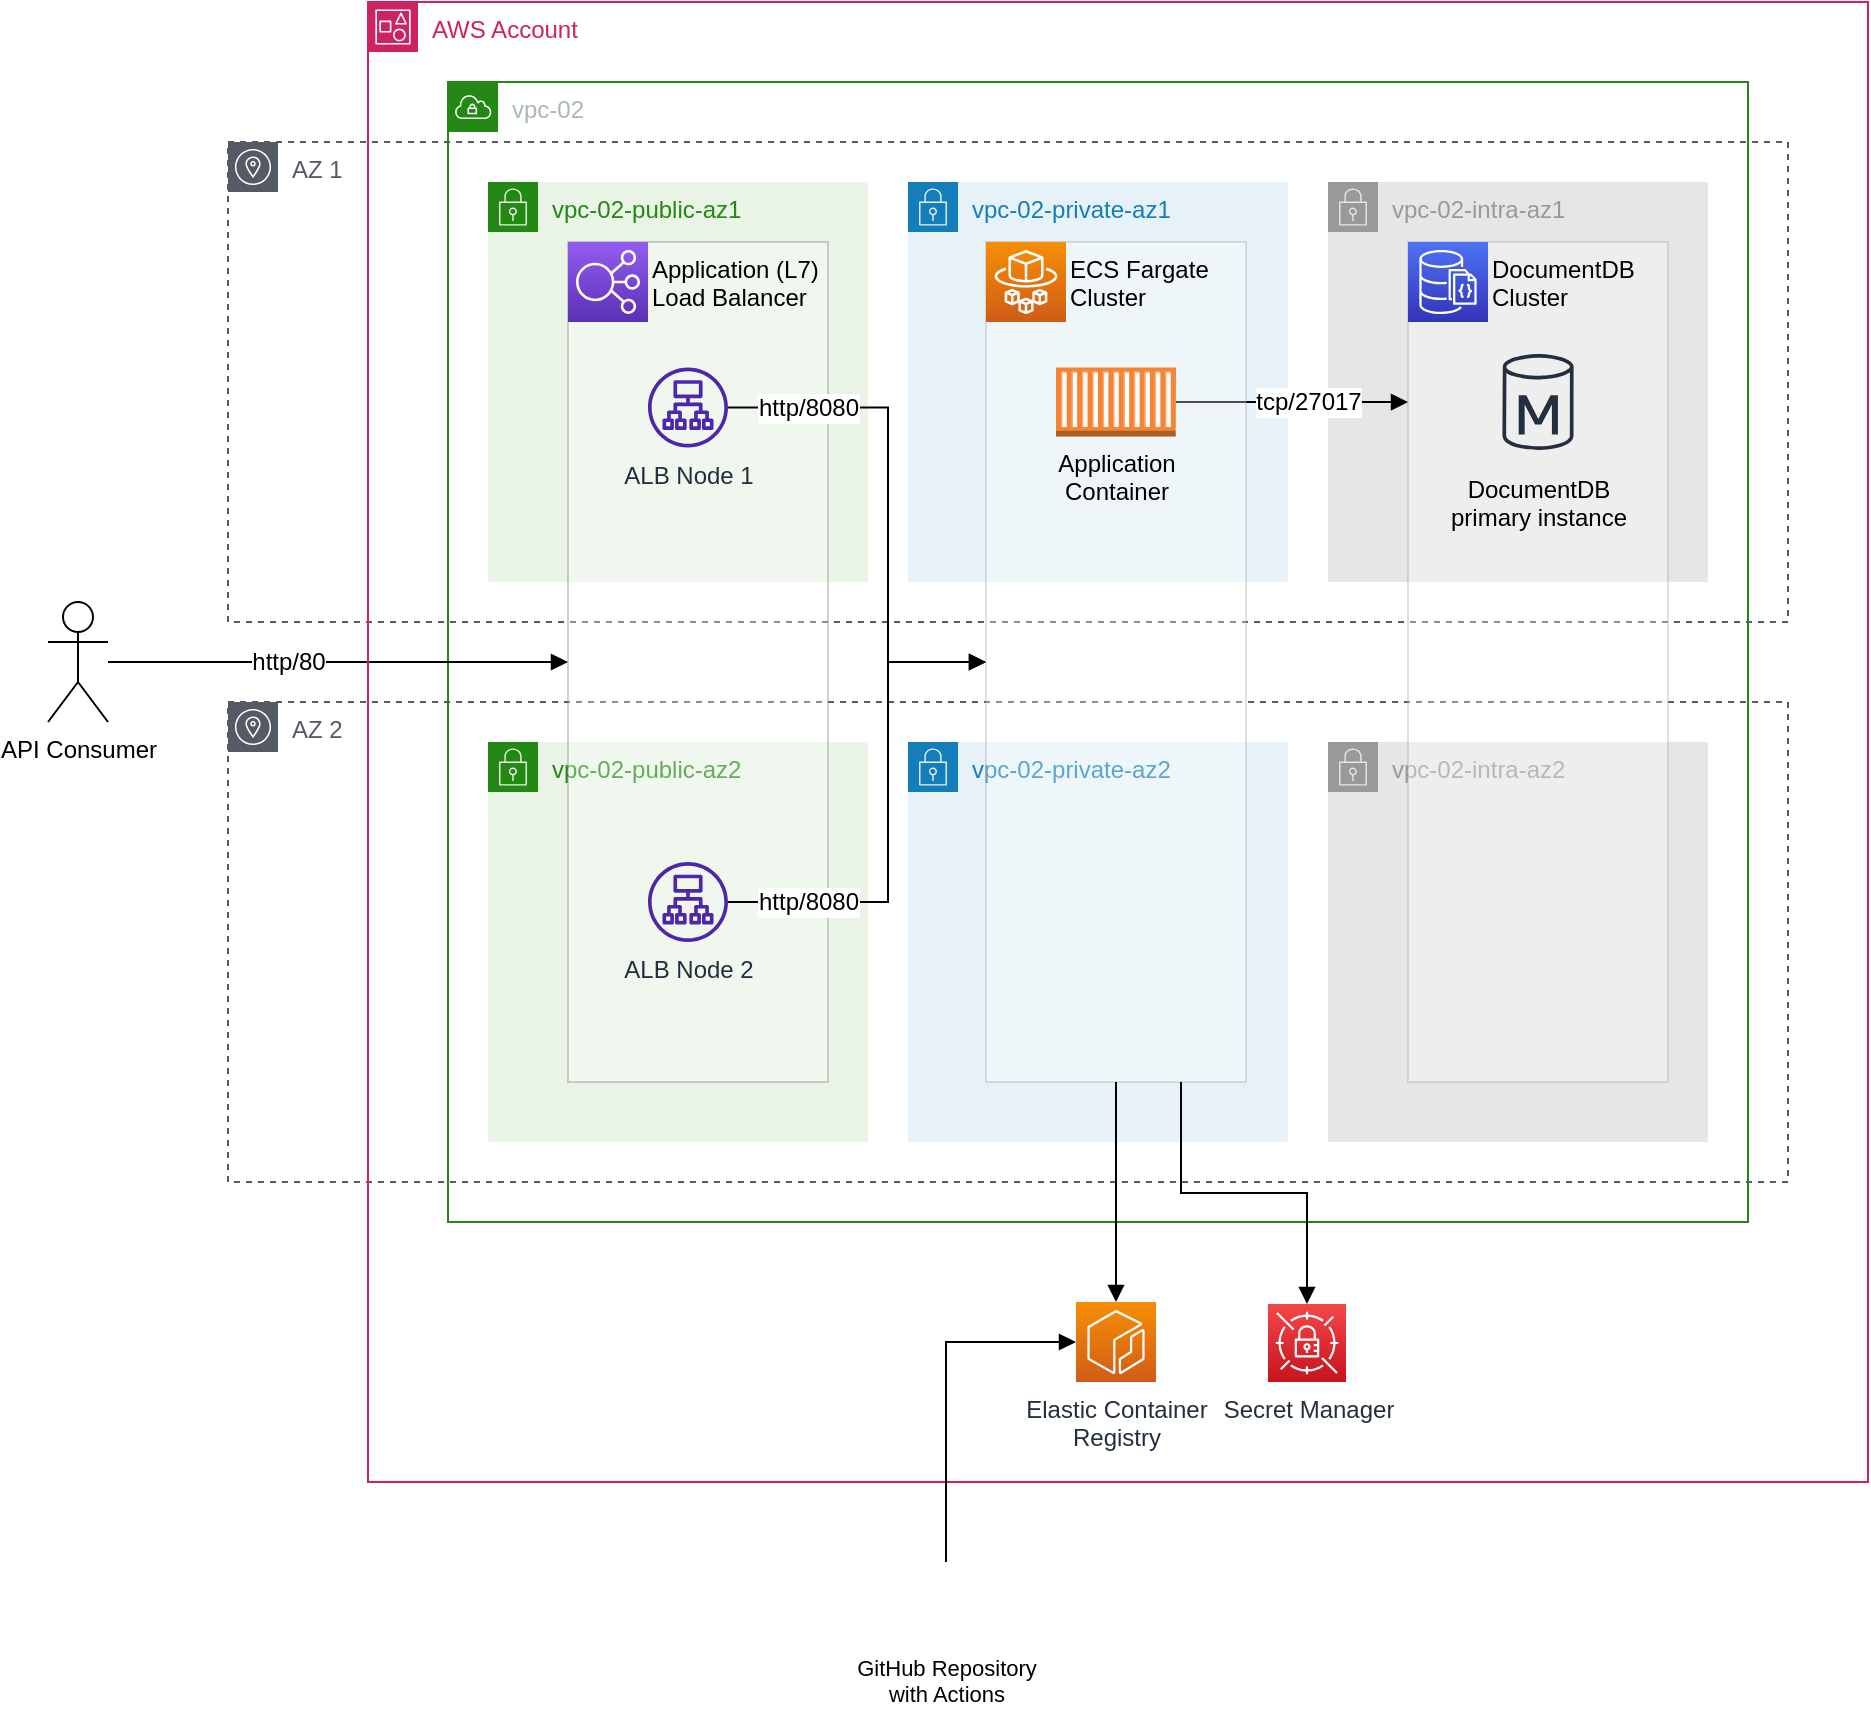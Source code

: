 <mxfile version="21.6.6" type="device">
  <diagram name="Page-1" id="FxHzjeEfLcqD2M14GewC">
    <mxGraphModel dx="2441" dy="879" grid="1" gridSize="10" guides="1" tooltips="1" connect="1" arrows="1" fold="1" page="1" pageScale="1" pageWidth="827" pageHeight="1169" math="0" shadow="0">
      <root>
        <mxCell id="0" />
        <mxCell id="1" parent="0" />
        <mxCell id="QUrwGja9dSYK04vVgn_E-1" value="vpc-02" style="points=[[0,0],[0.25,0],[0.5,0],[0.75,0],[1,0],[1,0.25],[1,0.5],[1,0.75],[1,1],[0.75,1],[0.5,1],[0.25,1],[0,1],[0,0.75],[0,0.5],[0,0.25]];outlineConnect=0;gradientColor=none;html=1;whiteSpace=wrap;fontSize=12;fontStyle=0;container=1;pointerEvents=0;collapsible=0;recursiveResize=0;shape=mxgraph.aws4.group;grIcon=mxgraph.aws4.group_vpc;strokeColor=#248814;fillColor=none;verticalAlign=top;align=left;spacingLeft=30;fontColor=#AAB7B8;dashed=0;movable=0;resizable=0;rotatable=0;deletable=0;editable=0;locked=1;connectable=0;" vertex="1" parent="1">
          <mxGeometry x="80" y="90" width="650" height="570" as="geometry" />
        </mxCell>
        <mxCell id="QUrwGja9dSYK04vVgn_E-2" value="AZ 1" style="sketch=0;outlineConnect=0;gradientColor=none;html=1;whiteSpace=wrap;fontSize=12;fontStyle=0;shape=mxgraph.aws4.group;grIcon=mxgraph.aws4.group_availability_zone;strokeColor=#545B64;fillColor=none;verticalAlign=top;align=left;spacingLeft=30;fontColor=#545B64;dashed=1;movable=1;resizable=1;rotatable=1;deletable=1;editable=1;locked=0;connectable=1;" vertex="1" parent="1">
          <mxGeometry x="-30" y="120" width="780" height="240" as="geometry" />
        </mxCell>
        <mxCell id="QUrwGja9dSYK04vVgn_E-3" value="AZ 2" style="sketch=0;outlineConnect=0;gradientColor=none;html=1;whiteSpace=wrap;fontSize=12;fontStyle=0;shape=mxgraph.aws4.group;grIcon=mxgraph.aws4.group_availability_zone;strokeColor=#545B64;fillColor=none;verticalAlign=top;align=left;spacingLeft=30;fontColor=#545B64;dashed=1;movable=1;resizable=1;rotatable=1;deletable=1;editable=1;locked=0;connectable=1;" vertex="1" parent="1">
          <mxGeometry x="-30" y="400" width="780" height="240" as="geometry" />
        </mxCell>
        <mxCell id="QUrwGja9dSYK04vVgn_E-6" value="vpc-02-public-az1" style="points=[[0,0],[0.25,0],[0.5,0],[0.75,0],[1,0],[1,0.25],[1,0.5],[1,0.75],[1,1],[0.75,1],[0.5,1],[0.25,1],[0,1],[0,0.75],[0,0.5],[0,0.25]];outlineConnect=0;gradientColor=none;html=1;whiteSpace=wrap;fontSize=12;fontStyle=0;container=1;pointerEvents=0;collapsible=0;recursiveResize=0;shape=mxgraph.aws4.group;grIcon=mxgraph.aws4.group_security_group;grStroke=0;strokeColor=#248814;fillColor=#E9F3E6;verticalAlign=top;align=left;spacingLeft=30;fontColor=#248814;dashed=0;movable=0;resizable=0;rotatable=0;deletable=0;editable=0;locked=1;connectable=0;" vertex="1" parent="1">
          <mxGeometry x="100" y="140" width="190" height="200" as="geometry" />
        </mxCell>
        <mxCell id="QUrwGja9dSYK04vVgn_E-7" value="vpc-02-public-az2" style="points=[[0,0],[0.25,0],[0.5,0],[0.75,0],[1,0],[1,0.25],[1,0.5],[1,0.75],[1,1],[0.75,1],[0.5,1],[0.25,1],[0,1],[0,0.75],[0,0.5],[0,0.25]];outlineConnect=0;gradientColor=none;html=1;whiteSpace=wrap;fontSize=12;fontStyle=0;container=1;pointerEvents=0;collapsible=0;recursiveResize=0;shape=mxgraph.aws4.group;grIcon=mxgraph.aws4.group_security_group;grStroke=0;strokeColor=#248814;fillColor=#E9F3E6;verticalAlign=top;align=left;spacingLeft=30;fontColor=#248814;dashed=0;movable=0;resizable=0;rotatable=0;deletable=0;editable=0;locked=1;connectable=0;" vertex="1" parent="1">
          <mxGeometry x="100" y="420" width="190" height="200" as="geometry" />
        </mxCell>
        <mxCell id="QUrwGja9dSYK04vVgn_E-8" value="vpc-02-private-az1" style="points=[[0,0],[0.25,0],[0.5,0],[0.75,0],[1,0],[1,0.25],[1,0.5],[1,0.75],[1,1],[0.75,1],[0.5,1],[0.25,1],[0,1],[0,0.75],[0,0.5],[0,0.25]];outlineConnect=0;gradientColor=none;html=1;whiteSpace=wrap;fontSize=12;fontStyle=0;container=1;pointerEvents=0;collapsible=0;recursiveResize=0;shape=mxgraph.aws4.group;grIcon=mxgraph.aws4.group_security_group;grStroke=0;strokeColor=#147EBA;fillColor=#E6F2F8;verticalAlign=top;align=left;spacingLeft=30;fontColor=#147EBA;dashed=0;movable=0;resizable=0;rotatable=0;deletable=0;editable=0;locked=1;connectable=0;" vertex="1" parent="1">
          <mxGeometry x="310" y="140" width="190" height="200" as="geometry" />
        </mxCell>
        <mxCell id="QUrwGja9dSYK04vVgn_E-9" value="vpc-02-private-az2" style="points=[[0,0],[0.25,0],[0.5,0],[0.75,0],[1,0],[1,0.25],[1,0.5],[1,0.75],[1,1],[0.75,1],[0.5,1],[0.25,1],[0,1],[0,0.75],[0,0.5],[0,0.25]];outlineConnect=0;gradientColor=none;html=1;whiteSpace=wrap;fontSize=12;fontStyle=0;container=1;pointerEvents=0;collapsible=0;recursiveResize=0;shape=mxgraph.aws4.group;grIcon=mxgraph.aws4.group_security_group;grStroke=0;strokeColor=#147EBA;fillColor=#E6F2F8;verticalAlign=top;align=left;spacingLeft=30;fontColor=#147EBA;dashed=0;movable=0;resizable=0;rotatable=0;deletable=0;editable=0;locked=1;connectable=0;" vertex="1" parent="1">
          <mxGeometry x="310" y="420" width="190" height="200" as="geometry" />
        </mxCell>
        <mxCell id="QUrwGja9dSYK04vVgn_E-10" value="vpc-02-intra-az1" style="points=[[0,0],[0.25,0],[0.5,0],[0.75,0],[1,0],[1,0.25],[1,0.5],[1,0.75],[1,1],[0.75,1],[0.5,1],[0.25,1],[0,1],[0,0.75],[0,0.5],[0,0.25]];outlineConnect=0;gradientColor=none;html=1;whiteSpace=wrap;fontSize=12;fontStyle=0;container=1;pointerEvents=0;collapsible=0;recursiveResize=0;shape=mxgraph.aws4.group;grIcon=mxgraph.aws4.group_security_group;grStroke=0;strokeColor=#999999;fillColor=#E6E6E6;verticalAlign=top;align=left;spacingLeft=30;fontColor=#999999;dashed=0;movable=0;resizable=0;rotatable=0;deletable=0;editable=0;locked=1;connectable=0;" vertex="1" parent="1">
          <mxGeometry x="520" y="140" width="190" height="200" as="geometry" />
        </mxCell>
        <mxCell id="QUrwGja9dSYK04vVgn_E-11" value="vpc-02-intra-az2" style="points=[[0,0],[0.25,0],[0.5,0],[0.75,0],[1,0],[1,0.25],[1,0.5],[1,0.75],[1,1],[0.75,1],[0.5,1],[0.25,1],[0,1],[0,0.75],[0,0.5],[0,0.25]];outlineConnect=0;gradientColor=none;html=1;whiteSpace=wrap;fontSize=12;fontStyle=0;container=1;pointerEvents=0;collapsible=0;recursiveResize=0;shape=mxgraph.aws4.group;grIcon=mxgraph.aws4.group_security_group;grStroke=0;strokeColor=#999999;fillColor=#E6E6E6;verticalAlign=top;align=left;spacingLeft=30;fontColor=#999999;dashed=0;movable=0;resizable=0;rotatable=0;deletable=0;editable=0;locked=1;connectable=0;" vertex="1" parent="1">
          <mxGeometry x="520" y="420" width="190" height="200" as="geometry" />
        </mxCell>
        <mxCell id="QUrwGja9dSYK04vVgn_E-16" value="" style="group" vertex="1" connectable="0" parent="1">
          <mxGeometry x="560" y="170" width="160" height="420" as="geometry" />
        </mxCell>
        <mxCell id="QUrwGja9dSYK04vVgn_E-18" value="" style="group" vertex="1" connectable="0" parent="QUrwGja9dSYK04vVgn_E-16">
          <mxGeometry width="130" height="420" as="geometry" />
        </mxCell>
        <mxCell id="QUrwGja9dSYK04vVgn_E-14" value="" style="rounded=0;whiteSpace=wrap;html=1;opacity=30;strokeColor=#999999;" vertex="1" parent="QUrwGja9dSYK04vVgn_E-18">
          <mxGeometry width="130" height="420" as="geometry" />
        </mxCell>
        <mxCell id="QUrwGja9dSYK04vVgn_E-15" value="" style="sketch=0;points=[[0,0,0],[0.25,0,0],[0.5,0,0],[0.75,0,0],[1,0,0],[0,1,0],[0.25,1,0],[0.5,1,0],[0.75,1,0],[1,1,0],[0,0.25,0],[0,0.5,0],[0,0.75,0],[1,0.25,0],[1,0.5,0],[1,0.75,0]];outlineConnect=0;fontColor=#232F3E;gradientColor=#4D72F3;gradientDirection=north;fillColor=#3334B9;strokeColor=#ffffff;dashed=0;verticalLabelPosition=bottom;verticalAlign=top;align=center;html=1;fontSize=12;fontStyle=0;aspect=fixed;shape=mxgraph.aws4.resourceIcon;resIcon=mxgraph.aws4.documentdb_with_mongodb_compatibility;" vertex="1" parent="QUrwGja9dSYK04vVgn_E-18">
          <mxGeometry width="40" height="40" as="geometry" />
        </mxCell>
        <mxCell id="QUrwGja9dSYK04vVgn_E-17" value="DocumentDB Cluster" style="text;html=1;strokeColor=none;fillColor=none;align=left;verticalAlign=top;whiteSpace=wrap;rounded=0;fontSize=12;spacing=2;spacingTop=0;" vertex="1" parent="QUrwGja9dSYK04vVgn_E-18">
          <mxGeometry x="40" width="90" height="40" as="geometry" />
        </mxCell>
        <mxCell id="QUrwGja9dSYK04vVgn_E-19" value="DocumentDB&lt;br&gt;primary instance" style="sketch=0;outlineConnect=0;fontColor=default;gradientColor=none;strokeColor=#232F3E;fillColor=none;dashed=0;verticalLabelPosition=bottom;verticalAlign=top;align=center;html=1;fontSize=12;fontStyle=0;aspect=fixed;shape=mxgraph.aws4.resourceIcon;resIcon=mxgraph.aws4.db_instance;" vertex="1" parent="QUrwGja9dSYK04vVgn_E-18">
          <mxGeometry x="35" y="50" width="60" height="60" as="geometry" />
        </mxCell>
        <mxCell id="QUrwGja9dSYK04vVgn_E-24" style="edgeStyle=orthogonalEdgeStyle;rounded=0;orthogonalLoop=1;jettySize=auto;html=1;endArrow=block;endFill=1;" edge="1" parent="1" source="QUrwGja9dSYK04vVgn_E-23">
          <mxGeometry relative="1" as="geometry">
            <mxPoint x="560" y="250" as="targetPoint" />
          </mxGeometry>
        </mxCell>
        <mxCell id="QUrwGja9dSYK04vVgn_E-25" value="tcp/27017" style="edgeLabel;html=1;align=center;verticalAlign=middle;resizable=0;points=[];labelBackgroundColor=default;fontSize=12;" vertex="1" connectable="0" parent="QUrwGja9dSYK04vVgn_E-24">
          <mxGeometry x="-0.166" relative="1" as="geometry">
            <mxPoint x="17" as="offset" />
          </mxGeometry>
        </mxCell>
        <mxCell id="QUrwGja9dSYK04vVgn_E-26" value="" style="group" vertex="1" connectable="0" parent="1">
          <mxGeometry x="349" y="170" width="130" height="420" as="geometry" />
        </mxCell>
        <mxCell id="QUrwGja9dSYK04vVgn_E-20" value="" style="rounded=0;whiteSpace=wrap;html=1;opacity=30;strokeColor=#999999;" vertex="1" parent="QUrwGja9dSYK04vVgn_E-26">
          <mxGeometry width="130" height="420" as="geometry" />
        </mxCell>
        <mxCell id="QUrwGja9dSYK04vVgn_E-21" value="" style="sketch=0;points=[[0,0,0],[0.25,0,0],[0.5,0,0],[0.75,0,0],[1,0,0],[0,1,0],[0.25,1,0],[0.5,1,0],[0.75,1,0],[1,1,0],[0,0.25,0],[0,0.5,0],[0,0.75,0],[1,0.25,0],[1,0.5,0],[1,0.75,0]];outlineConnect=0;fontColor=#232F3E;gradientColor=#F78E04;gradientDirection=north;fillColor=#D05C17;strokeColor=#ffffff;dashed=0;verticalLabelPosition=bottom;verticalAlign=top;align=center;html=1;fontSize=12;fontStyle=0;aspect=fixed;shape=mxgraph.aws4.resourceIcon;resIcon=mxgraph.aws4.fargate;" vertex="1" parent="QUrwGja9dSYK04vVgn_E-26">
          <mxGeometry width="40" height="40" as="geometry" />
        </mxCell>
        <mxCell id="QUrwGja9dSYK04vVgn_E-22" value="ECS Fargate Cluster" style="text;html=1;strokeColor=none;fillColor=none;align=left;verticalAlign=top;whiteSpace=wrap;rounded=0;fontSize=12;spacing=2;spacingTop=0;" vertex="1" parent="QUrwGja9dSYK04vVgn_E-26">
          <mxGeometry x="40" width="90" height="40" as="geometry" />
        </mxCell>
        <mxCell id="QUrwGja9dSYK04vVgn_E-27" value="" style="rounded=0;whiteSpace=wrap;html=1;opacity=30;strokeColor=#666666;" vertex="1" parent="1">
          <mxGeometry x="140" y="170" width="130" height="420" as="geometry" />
        </mxCell>
        <mxCell id="QUrwGja9dSYK04vVgn_E-36" style="edgeStyle=orthogonalEdgeStyle;shape=connector;rounded=0;orthogonalLoop=1;jettySize=auto;html=1;labelBackgroundColor=default;strokeColor=default;fontFamily=Helvetica;fontSize=11;fontColor=default;endArrow=block;endFill=1;" edge="1" parent="1" source="QUrwGja9dSYK04vVgn_E-28" target="QUrwGja9dSYK04vVgn_E-20">
          <mxGeometry relative="1" as="geometry">
            <Array as="points">
              <mxPoint x="300" y="253" />
              <mxPoint x="300" y="380" />
            </Array>
          </mxGeometry>
        </mxCell>
        <mxCell id="QUrwGja9dSYK04vVgn_E-38" value="http/8080" style="edgeLabel;html=1;align=center;verticalAlign=middle;resizable=0;points=[];fontSize=12;fontFamily=Helvetica;fontColor=default;" vertex="1" connectable="0" parent="QUrwGja9dSYK04vVgn_E-36">
          <mxGeometry x="-0.821" relative="1" as="geometry">
            <mxPoint x="17" as="offset" />
          </mxGeometry>
        </mxCell>
        <mxCell id="QUrwGja9dSYK04vVgn_E-28" value="ALB Node 1" style="sketch=0;outlineConnect=0;fontColor=#232F3E;gradientColor=none;fillColor=#4D27AA;strokeColor=none;dashed=0;verticalLabelPosition=bottom;verticalAlign=top;align=center;html=1;fontSize=12;fontStyle=0;aspect=fixed;pointerEvents=1;shape=mxgraph.aws4.application_load_balancer;" vertex="1" parent="1">
          <mxGeometry x="180" y="232.75" width="40" height="40" as="geometry" />
        </mxCell>
        <mxCell id="QUrwGja9dSYK04vVgn_E-29" value="Application (L7) Load Balancer" style="text;html=1;strokeColor=none;fillColor=none;align=left;verticalAlign=top;whiteSpace=wrap;rounded=0;fontSize=12;spacing=2;spacingTop=0;" vertex="1" parent="1">
          <mxGeometry x="180" y="170" width="90" height="40" as="geometry" />
        </mxCell>
        <mxCell id="QUrwGja9dSYK04vVgn_E-23" value="Application&lt;br&gt;Container" style="outlineConnect=0;dashed=0;verticalLabelPosition=bottom;verticalAlign=top;align=center;html=1;shape=mxgraph.aws3.ec2_compute_container;fillColor=#F58534;gradientColor=none;" vertex="1" parent="1">
          <mxGeometry x="384" y="232.75" width="60" height="34.5" as="geometry" />
        </mxCell>
        <mxCell id="QUrwGja9dSYK04vVgn_E-31" style="edgeStyle=orthogonalEdgeStyle;rounded=0;orthogonalLoop=1;jettySize=auto;html=1;endArrow=block;endFill=1;" edge="1" parent="1" source="QUrwGja9dSYK04vVgn_E-30" target="QUrwGja9dSYK04vVgn_E-27">
          <mxGeometry relative="1" as="geometry" />
        </mxCell>
        <mxCell id="QUrwGja9dSYK04vVgn_E-33" value="http/80" style="edgeLabel;html=1;align=center;verticalAlign=middle;resizable=0;points=[];fontSize=12;fontFamily=Helvetica;fontColor=default;" vertex="1" connectable="0" parent="QUrwGja9dSYK04vVgn_E-31">
          <mxGeometry x="-0.226" y="2" relative="1" as="geometry">
            <mxPoint x="1" y="2" as="offset" />
          </mxGeometry>
        </mxCell>
        <mxCell id="QUrwGja9dSYK04vVgn_E-30" value="API Consumer" style="shape=umlActor;verticalLabelPosition=bottom;verticalAlign=top;html=1;outlineConnect=0;labelBackgroundColor=default;" vertex="1" parent="1">
          <mxGeometry x="-120" y="350" width="30" height="60" as="geometry" />
        </mxCell>
        <mxCell id="QUrwGja9dSYK04vVgn_E-34" value="" style="sketch=0;points=[[0,0,0],[0.25,0,0],[0.5,0,0],[0.75,0,0],[1,0,0],[0,1,0],[0.25,1,0],[0.5,1,0],[0.75,1,0],[1,1,0],[0,0.25,0],[0,0.5,0],[0,0.75,0],[1,0.25,0],[1,0.5,0],[1,0.75,0]];outlineConnect=0;fontColor=#232F3E;gradientColor=#945DF2;gradientDirection=north;fillColor=#5A30B5;strokeColor=#ffffff;dashed=0;verticalLabelPosition=bottom;verticalAlign=top;align=center;html=1;fontSize=12;fontStyle=0;aspect=fixed;shape=mxgraph.aws4.resourceIcon;resIcon=mxgraph.aws4.elastic_load_balancing;fontFamily=Helvetica;" vertex="1" parent="1">
          <mxGeometry x="140" y="170" width="40" height="40" as="geometry" />
        </mxCell>
        <mxCell id="QUrwGja9dSYK04vVgn_E-37" style="edgeStyle=orthogonalEdgeStyle;shape=connector;rounded=0;orthogonalLoop=1;jettySize=auto;html=1;entryX=0;entryY=0.5;entryDx=0;entryDy=0;labelBackgroundColor=default;strokeColor=default;fontFamily=Helvetica;fontSize=11;fontColor=default;endArrow=block;endFill=1;" edge="1" parent="1" source="QUrwGja9dSYK04vVgn_E-35" target="QUrwGja9dSYK04vVgn_E-20">
          <mxGeometry relative="1" as="geometry">
            <Array as="points">
              <mxPoint x="300" y="500" />
              <mxPoint x="300" y="380" />
            </Array>
          </mxGeometry>
        </mxCell>
        <mxCell id="QUrwGja9dSYK04vVgn_E-39" value="http/8080" style="edgeLabel;html=1;align=center;verticalAlign=middle;resizable=0;points=[];fontSize=12;fontFamily=Helvetica;fontColor=default;" vertex="1" connectable="0" parent="QUrwGja9dSYK04vVgn_E-37">
          <mxGeometry x="-0.735" relative="1" as="geometry">
            <mxPoint x="7" as="offset" />
          </mxGeometry>
        </mxCell>
        <mxCell id="QUrwGja9dSYK04vVgn_E-35" value="ALB Node 2" style="sketch=0;outlineConnect=0;fontColor=#232F3E;gradientColor=none;fillColor=#4D27AA;strokeColor=none;dashed=0;verticalLabelPosition=bottom;verticalAlign=top;align=center;html=1;fontSize=12;fontStyle=0;aspect=fixed;pointerEvents=1;shape=mxgraph.aws4.application_load_balancer;" vertex="1" parent="1">
          <mxGeometry x="180" y="480" width="40" height="40" as="geometry" />
        </mxCell>
        <mxCell id="QUrwGja9dSYK04vVgn_E-40" value="AWS Account" style="points=[[0,0],[0.25,0],[0.5,0],[0.75,0],[1,0],[1,0.25],[1,0.5],[1,0.75],[1,1],[0.75,1],[0.5,1],[0.25,1],[0,1],[0,0.75],[0,0.5],[0,0.25]];outlineConnect=0;gradientColor=none;html=1;whiteSpace=wrap;fontSize=12;fontStyle=0;container=1;pointerEvents=0;collapsible=0;recursiveResize=0;shape=mxgraph.aws4.group;grIcon=mxgraph.aws4.group_account;strokeColor=#CD2264;fillColor=none;verticalAlign=top;align=left;spacingLeft=30;fontColor=#CD2264;dashed=0;fontFamily=Helvetica;" vertex="1" parent="1">
          <mxGeometry x="40" y="50" width="750" height="740" as="geometry" />
        </mxCell>
        <mxCell id="QUrwGja9dSYK04vVgn_E-42" value="Elastic Container&lt;br&gt;Registry" style="sketch=0;points=[[0,0,0],[0.25,0,0],[0.5,0,0],[0.75,0,0],[1,0,0],[0,1,0],[0.25,1,0],[0.5,1,0],[0.75,1,0],[1,1,0],[0,0.25,0],[0,0.5,0],[0,0.75,0],[1,0.25,0],[1,0.5,0],[1,0.75,0]];outlineConnect=0;fontColor=#232F3E;gradientColor=#F78E04;gradientDirection=north;fillColor=#D05C17;strokeColor=#ffffff;dashed=0;verticalLabelPosition=bottom;verticalAlign=top;align=center;html=1;fontSize=12;fontStyle=0;aspect=fixed;shape=mxgraph.aws4.resourceIcon;resIcon=mxgraph.aws4.ecr;fontFamily=Helvetica;labelBackgroundColor=default;" vertex="1" parent="QUrwGja9dSYK04vVgn_E-40">
          <mxGeometry x="354" y="650" width="40" height="40" as="geometry" />
        </mxCell>
        <mxCell id="QUrwGja9dSYK04vVgn_E-46" value="Secret Manager" style="sketch=0;points=[[0,0,0],[0.25,0,0],[0.5,0,0],[0.75,0,0],[1,0,0],[0,1,0],[0.25,1,0],[0.5,1,0],[0.75,1,0],[1,1,0],[0,0.25,0],[0,0.5,0],[0,0.75,0],[1,0.25,0],[1,0.5,0],[1,0.75,0]];outlineConnect=0;fontColor=#232F3E;gradientColor=#F54749;gradientDirection=north;fillColor=#C7131F;strokeColor=#ffffff;dashed=0;verticalLabelPosition=bottom;verticalAlign=top;align=center;html=1;fontSize=12;fontStyle=0;aspect=fixed;shape=mxgraph.aws4.resourceIcon;resIcon=mxgraph.aws4.secrets_manager;fontFamily=Helvetica;labelBackgroundColor=default;" vertex="1" parent="QUrwGja9dSYK04vVgn_E-40">
          <mxGeometry x="450" y="651" width="39" height="39" as="geometry" />
        </mxCell>
        <mxCell id="QUrwGja9dSYK04vVgn_E-44" style="edgeStyle=orthogonalEdgeStyle;shape=connector;rounded=0;orthogonalLoop=1;jettySize=auto;html=1;labelBackgroundColor=default;strokeColor=default;fontFamily=Helvetica;fontSize=11;fontColor=default;endArrow=block;endFill=1;" edge="1" parent="1" source="QUrwGja9dSYK04vVgn_E-20" target="QUrwGja9dSYK04vVgn_E-42">
          <mxGeometry relative="1" as="geometry" />
        </mxCell>
        <mxCell id="QUrwGja9dSYK04vVgn_E-47" style="edgeStyle=orthogonalEdgeStyle;shape=connector;rounded=0;orthogonalLoop=1;jettySize=auto;html=1;exitX=0.75;exitY=1;exitDx=0;exitDy=0;entryX=0.5;entryY=0;entryDx=0;entryDy=0;entryPerimeter=0;labelBackgroundColor=default;strokeColor=default;fontFamily=Helvetica;fontSize=11;fontColor=default;endArrow=block;endFill=1;" edge="1" parent="1" source="QUrwGja9dSYK04vVgn_E-20" target="QUrwGja9dSYK04vVgn_E-46">
          <mxGeometry relative="1" as="geometry" />
        </mxCell>
        <mxCell id="QUrwGja9dSYK04vVgn_E-53" style="edgeStyle=orthogonalEdgeStyle;shape=connector;rounded=0;orthogonalLoop=1;jettySize=auto;html=1;labelBackgroundColor=default;strokeColor=default;fontFamily=Helvetica;fontSize=11;fontColor=default;endArrow=block;endFill=1;entryX=0;entryY=0.5;entryDx=0;entryDy=0;entryPerimeter=0;exitX=0.5;exitY=0;exitDx=0;exitDy=0;" edge="1" parent="1" source="QUrwGja9dSYK04vVgn_E-51" target="QUrwGja9dSYK04vVgn_E-42">
          <mxGeometry relative="1" as="geometry" />
        </mxCell>
        <mxCell id="QUrwGja9dSYK04vVgn_E-51" value="GitHub Repository&lt;br&gt;with Actions" style="shape=image;html=1;verticalAlign=top;verticalLabelPosition=bottom;labelBackgroundColor=#ffffff;imageAspect=0;aspect=fixed;image=https://cdn0.iconfinder.com/data/icons/long-shadow-web-icons/512/github-128.png;fontFamily=Helvetica;fontSize=11;fontColor=default;" vertex="1" parent="1">
          <mxGeometry x="309" y="830" width="40" height="40" as="geometry" />
        </mxCell>
      </root>
    </mxGraphModel>
  </diagram>
</mxfile>
